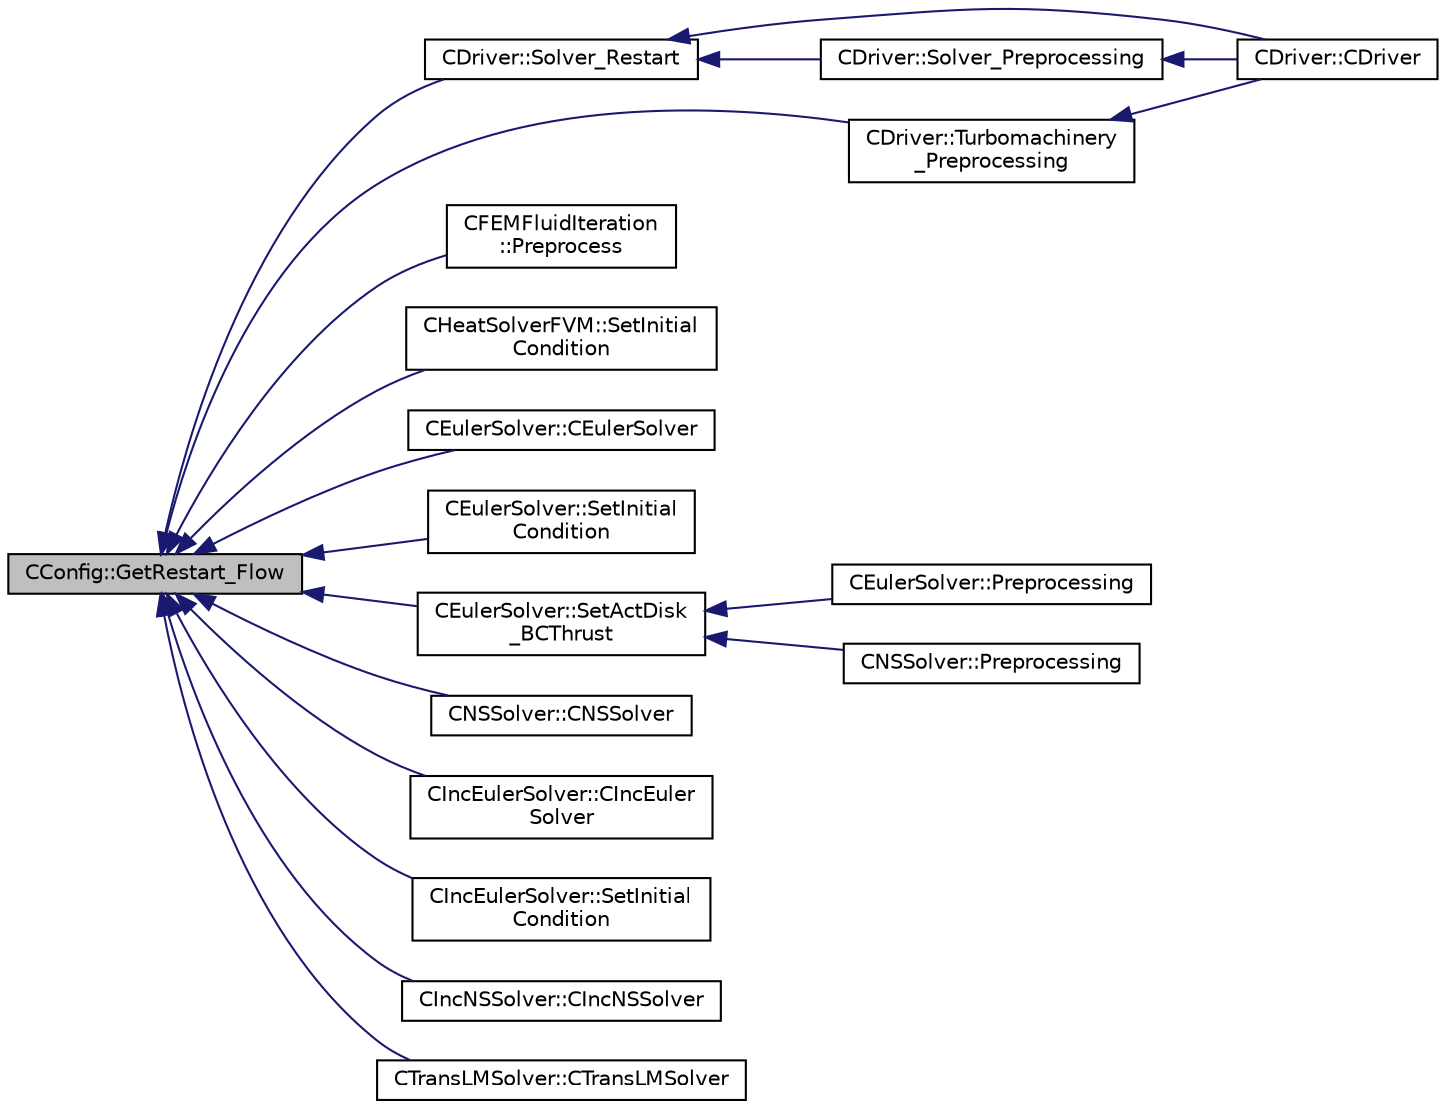 digraph "CConfig::GetRestart_Flow"
{
  edge [fontname="Helvetica",fontsize="10",labelfontname="Helvetica",labelfontsize="10"];
  node [fontname="Helvetica",fontsize="10",shape=record];
  rankdir="LR";
  Node11193 [label="CConfig::GetRestart_Flow",height=0.2,width=0.4,color="black", fillcolor="grey75", style="filled", fontcolor="black"];
  Node11193 -> Node11194 [dir="back",color="midnightblue",fontsize="10",style="solid",fontname="Helvetica"];
  Node11194 [label="CDriver::Solver_Restart",height=0.2,width=0.4,color="black", fillcolor="white", style="filled",URL="$class_c_driver.html#aa80035d9abc789c07b30280d2435dcf6",tooltip="Restart of the solvers from the restart files. "];
  Node11194 -> Node11195 [dir="back",color="midnightblue",fontsize="10",style="solid",fontname="Helvetica"];
  Node11195 [label="CDriver::CDriver",height=0.2,width=0.4,color="black", fillcolor="white", style="filled",URL="$class_c_driver.html#a3fca4a013a6efa9bbb38fe78a86b5f3d",tooltip="Constructor of the class. "];
  Node11194 -> Node11196 [dir="back",color="midnightblue",fontsize="10",style="solid",fontname="Helvetica"];
  Node11196 [label="CDriver::Solver_Preprocessing",height=0.2,width=0.4,color="black", fillcolor="white", style="filled",URL="$class_c_driver.html#add15058928d0b7462a7b8257417d0914",tooltip="Definition and allocation of all solution classes. "];
  Node11196 -> Node11195 [dir="back",color="midnightblue",fontsize="10",style="solid",fontname="Helvetica"];
  Node11193 -> Node11197 [dir="back",color="midnightblue",fontsize="10",style="solid",fontname="Helvetica"];
  Node11197 [label="CDriver::Turbomachinery\l_Preprocessing",height=0.2,width=0.4,color="black", fillcolor="white", style="filled",URL="$class_c_driver.html#a9189caa3851cae4f1c52d5a7a00e5b27",tooltip="Initiate value for static mesh movement such as the gridVel for the ROTATING frame. "];
  Node11197 -> Node11195 [dir="back",color="midnightblue",fontsize="10",style="solid",fontname="Helvetica"];
  Node11193 -> Node11198 [dir="back",color="midnightblue",fontsize="10",style="solid",fontname="Helvetica"];
  Node11198 [label="CFEMFluidIteration\l::Preprocess",height=0.2,width=0.4,color="black", fillcolor="white", style="filled",URL="$class_c_f_e_m_fluid_iteration.html#a4cfceaad1f0340f904c2757283d392d5",tooltip="Preprocessing to prepare for an iteration of the physics. "];
  Node11193 -> Node11199 [dir="back",color="midnightblue",fontsize="10",style="solid",fontname="Helvetica"];
  Node11199 [label="CHeatSolverFVM::SetInitial\lCondition",height=0.2,width=0.4,color="black", fillcolor="white", style="filled",URL="$class_c_heat_solver_f_v_m.html#ad7abcac73bd5dbcaea0bb053a24fd571",tooltip="Set the initial condition for the FEM structural problem. "];
  Node11193 -> Node11200 [dir="back",color="midnightblue",fontsize="10",style="solid",fontname="Helvetica"];
  Node11200 [label="CEulerSolver::CEulerSolver",height=0.2,width=0.4,color="black", fillcolor="white", style="filled",URL="$class_c_euler_solver.html#ae1e74218b4e943111b100d7ddcbd4db9"];
  Node11193 -> Node11201 [dir="back",color="midnightblue",fontsize="10",style="solid",fontname="Helvetica"];
  Node11201 [label="CEulerSolver::SetInitial\lCondition",height=0.2,width=0.4,color="black", fillcolor="white", style="filled",URL="$class_c_euler_solver.html#acd432e102632a115b8a1821f58b21340",tooltip="Set the initial condition for the Euler Equations. "];
  Node11193 -> Node11202 [dir="back",color="midnightblue",fontsize="10",style="solid",fontname="Helvetica"];
  Node11202 [label="CEulerSolver::SetActDisk\l_BCThrust",height=0.2,width=0.4,color="black", fillcolor="white", style="filled",URL="$class_c_euler_solver.html#a147d5ae75cf7de115e4be2c23ba95f6d",tooltip="Update the AoA and freestream velocity at the farfield. "];
  Node11202 -> Node11203 [dir="back",color="midnightblue",fontsize="10",style="solid",fontname="Helvetica"];
  Node11203 [label="CEulerSolver::Preprocessing",height=0.2,width=0.4,color="black", fillcolor="white", style="filled",URL="$class_c_euler_solver.html#a8b89e1bfce33284c2d8f5f00f82f3f3f",tooltip="Compute primitive variables and their gradients. "];
  Node11202 -> Node11204 [dir="back",color="midnightblue",fontsize="10",style="solid",fontname="Helvetica"];
  Node11204 [label="CNSSolver::Preprocessing",height=0.2,width=0.4,color="black", fillcolor="white", style="filled",URL="$class_c_n_s_solver.html#a028c83d18cf8520dff2f9628d8a04e4b",tooltip="Restart residual and compute gradients. "];
  Node11193 -> Node11205 [dir="back",color="midnightblue",fontsize="10",style="solid",fontname="Helvetica"];
  Node11205 [label="CNSSolver::CNSSolver",height=0.2,width=0.4,color="black", fillcolor="white", style="filled",URL="$class_c_n_s_solver.html#a2a8ad49c42b4546696e631cf44b7788b"];
  Node11193 -> Node11206 [dir="back",color="midnightblue",fontsize="10",style="solid",fontname="Helvetica"];
  Node11206 [label="CIncEulerSolver::CIncEuler\lSolver",height=0.2,width=0.4,color="black", fillcolor="white", style="filled",URL="$class_c_inc_euler_solver.html#a91f644b8f9a00215bac5bcd31dfc06d8"];
  Node11193 -> Node11207 [dir="back",color="midnightblue",fontsize="10",style="solid",fontname="Helvetica"];
  Node11207 [label="CIncEulerSolver::SetInitial\lCondition",height=0.2,width=0.4,color="black", fillcolor="white", style="filled",URL="$class_c_inc_euler_solver.html#ac8e85c11f4ce8b716d4d70d1a7db6d6d",tooltip="Set the initial condition for the Euler Equations. "];
  Node11193 -> Node11208 [dir="back",color="midnightblue",fontsize="10",style="solid",fontname="Helvetica"];
  Node11208 [label="CIncNSSolver::CIncNSSolver",height=0.2,width=0.4,color="black", fillcolor="white", style="filled",URL="$class_c_inc_n_s_solver.html#a82152ac7e91fb1c5c073d98a1f08e2aa"];
  Node11193 -> Node11209 [dir="back",color="midnightblue",fontsize="10",style="solid",fontname="Helvetica"];
  Node11209 [label="CTransLMSolver::CTransLMSolver",height=0.2,width=0.4,color="black", fillcolor="white", style="filled",URL="$class_c_trans_l_m_solver.html#a4975cbf30f2954e3da1244832999eda0"];
}

